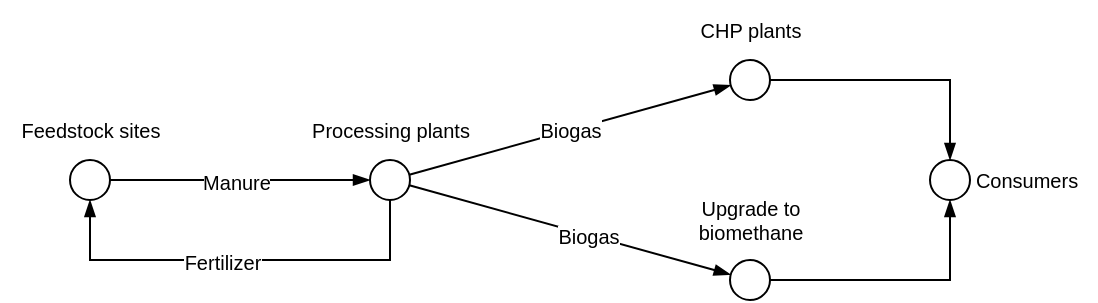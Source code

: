 <mxfile version="20.8.11" type="device"><diagram name="Page-1" id="IxhOv_pnVuLYqrjwdqJs"><mxGraphModel dx="585" dy="342" grid="1" gridSize="10" guides="1" tooltips="1" connect="1" arrows="1" fold="1" page="1" pageScale="1" pageWidth="827" pageHeight="1169" math="0" shadow="0"><root><mxCell id="0"/><mxCell id="1" parent="0"/><mxCell id="utq9JPTT0G6UeFqzBfEX-5" style="rounded=0;orthogonalLoop=1;jettySize=auto;html=1;endArrow=blockThin;endFill=1;fontSize=10;" edge="1" parent="1" source="utq9JPTT0G6UeFqzBfEX-3" target="utq9JPTT0G6UeFqzBfEX-4"><mxGeometry relative="1" as="geometry"><mxPoint x="110" y="160" as="sourcePoint"/></mxGeometry></mxCell><mxCell id="utq9JPTT0G6UeFqzBfEX-12" value="Manure" style="edgeLabel;html=1;align=center;verticalAlign=middle;resizable=0;points=[];fontSize=10;" vertex="1" connectable="0" parent="utq9JPTT0G6UeFqzBfEX-5"><mxGeometry x="-0.031" y="-1" relative="1" as="geometry"><mxPoint as="offset"/></mxGeometry></mxCell><mxCell id="utq9JPTT0G6UeFqzBfEX-3" value="" style="ellipse;whiteSpace=wrap;html=1;aspect=fixed;fontSize=10;" vertex="1" parent="1"><mxGeometry x="90" y="150" width="20" height="20" as="geometry"/></mxCell><mxCell id="utq9JPTT0G6UeFqzBfEX-15" value="Biogas" style="edgeStyle=none;rounded=0;orthogonalLoop=1;jettySize=auto;html=1;endArrow=blockThin;endFill=1;fontSize=10;" edge="1" parent="1" source="utq9JPTT0G6UeFqzBfEX-4" target="utq9JPTT0G6UeFqzBfEX-11"><mxGeometry relative="1" as="geometry"/></mxCell><mxCell id="utq9JPTT0G6UeFqzBfEX-16" style="edgeStyle=none;rounded=0;orthogonalLoop=1;jettySize=auto;html=1;endArrow=blockThin;endFill=1;fontSize=10;" edge="1" parent="1" source="utq9JPTT0G6UeFqzBfEX-4" target="utq9JPTT0G6UeFqzBfEX-14"><mxGeometry relative="1" as="geometry"/></mxCell><mxCell id="utq9JPTT0G6UeFqzBfEX-17" value="Biogas" style="edgeLabel;html=1;align=center;verticalAlign=middle;resizable=0;points=[];fontSize=10;" vertex="1" connectable="0" parent="utq9JPTT0G6UeFqzBfEX-16"><mxGeometry x="0.112" relative="1" as="geometry"><mxPoint as="offset"/></mxGeometry></mxCell><mxCell id="utq9JPTT0G6UeFqzBfEX-21" style="edgeStyle=orthogonalEdgeStyle;rounded=0;orthogonalLoop=1;jettySize=auto;html=1;endArrow=blockThin;endFill=1;fontSize=10;" edge="1" parent="1" source="utq9JPTT0G6UeFqzBfEX-4" target="utq9JPTT0G6UeFqzBfEX-3"><mxGeometry relative="1" as="geometry"><mxPoint x="100.0" y="230" as="targetPoint"/><Array as="points"><mxPoint x="250" y="200"/><mxPoint x="100" y="200"/></Array></mxGeometry></mxCell><mxCell id="utq9JPTT0G6UeFqzBfEX-22" value="Fertilizer" style="edgeLabel;html=1;align=center;verticalAlign=middle;resizable=0;points=[];fontSize=10;" vertex="1" connectable="0" parent="utq9JPTT0G6UeFqzBfEX-21"><mxGeometry x="0.084" y="1" relative="1" as="geometry"><mxPoint as="offset"/></mxGeometry></mxCell><mxCell id="utq9JPTT0G6UeFqzBfEX-4" value="" style="ellipse;whiteSpace=wrap;html=1;aspect=fixed;fontSize=10;" vertex="1" parent="1"><mxGeometry x="240" y="150" width="20" height="20" as="geometry"/></mxCell><mxCell id="utq9JPTT0G6UeFqzBfEX-8" value="Feedstock sites" style="text;html=1;align=center;verticalAlign=middle;resizable=0;points=[];autosize=1;strokeColor=none;fillColor=none;fontSize=10;" vertex="1" parent="1"><mxGeometry x="55" y="120" width="90" height="30" as="geometry"/></mxCell><mxCell id="utq9JPTT0G6UeFqzBfEX-10" value="Processing plants" style="text;html=1;align=center;verticalAlign=middle;resizable=0;points=[];autosize=1;strokeColor=none;fillColor=none;fontSize=10;" vertex="1" parent="1"><mxGeometry x="200" y="120" width="100" height="30" as="geometry"/></mxCell><mxCell id="utq9JPTT0G6UeFqzBfEX-24" style="edgeStyle=orthogonalEdgeStyle;rounded=0;orthogonalLoop=1;jettySize=auto;html=1;endArrow=blockThin;endFill=1;fontSize=10;" edge="1" parent="1" source="utq9JPTT0G6UeFqzBfEX-11" target="utq9JPTT0G6UeFqzBfEX-19"><mxGeometry relative="1" as="geometry"/></mxCell><mxCell id="utq9JPTT0G6UeFqzBfEX-11" value="" style="ellipse;whiteSpace=wrap;html=1;aspect=fixed;fontSize=10;" vertex="1" parent="1"><mxGeometry x="420" y="100" width="20" height="20" as="geometry"/></mxCell><mxCell id="utq9JPTT0G6UeFqzBfEX-23" style="edgeStyle=orthogonalEdgeStyle;rounded=0;orthogonalLoop=1;jettySize=auto;html=1;endArrow=blockThin;endFill=1;fontSize=10;" edge="1" parent="1" source="utq9JPTT0G6UeFqzBfEX-14" target="utq9JPTT0G6UeFqzBfEX-19"><mxGeometry relative="1" as="geometry"/></mxCell><mxCell id="utq9JPTT0G6UeFqzBfEX-14" value="" style="ellipse;whiteSpace=wrap;html=1;aspect=fixed;fontSize=10;" vertex="1" parent="1"><mxGeometry x="420" y="200" width="20" height="20" as="geometry"/></mxCell><mxCell id="utq9JPTT0G6UeFqzBfEX-18" value="CHP plants" style="text;html=1;align=center;verticalAlign=middle;resizable=0;points=[];autosize=1;strokeColor=none;fillColor=none;fontSize=10;" vertex="1" parent="1"><mxGeometry x="395" y="70" width="70" height="30" as="geometry"/></mxCell><mxCell id="utq9JPTT0G6UeFqzBfEX-19" value="" style="ellipse;whiteSpace=wrap;html=1;aspect=fixed;fontSize=10;" vertex="1" parent="1"><mxGeometry x="520" y="150" width="20" height="20" as="geometry"/></mxCell><mxCell id="utq9JPTT0G6UeFqzBfEX-20" value="Upgrade to &lt;br style=&quot;font-size: 10px;&quot;&gt;biomethane" style="text;html=1;align=center;verticalAlign=middle;resizable=0;points=[];autosize=1;strokeColor=none;fillColor=none;fontSize=10;" vertex="1" parent="1"><mxGeometry x="390" y="160" width="80" height="40" as="geometry"/></mxCell><mxCell id="utq9JPTT0G6UeFqzBfEX-25" value="Consumers" style="text;html=1;align=center;verticalAlign=middle;resizable=0;points=[];autosize=1;strokeColor=none;fillColor=none;fontSize=10;" vertex="1" parent="1"><mxGeometry x="533" y="145" width="70" height="30" as="geometry"/></mxCell></root></mxGraphModel></diagram></mxfile>